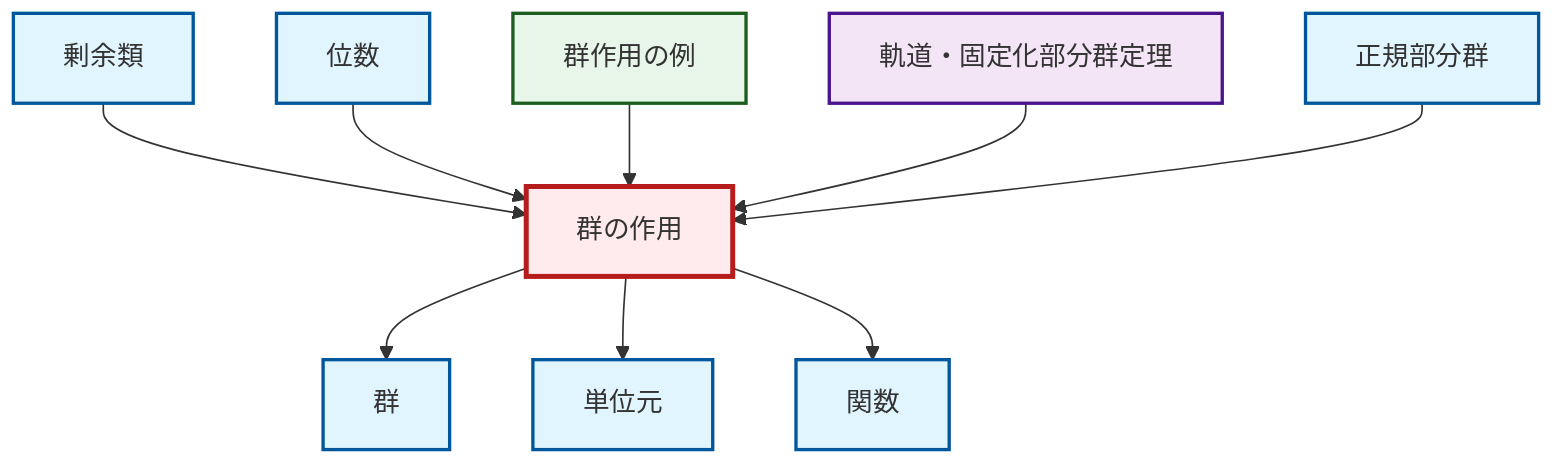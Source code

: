 graph TD
    classDef definition fill:#e1f5fe,stroke:#01579b,stroke-width:2px
    classDef theorem fill:#f3e5f5,stroke:#4a148c,stroke-width:2px
    classDef axiom fill:#fff3e0,stroke:#e65100,stroke-width:2px
    classDef example fill:#e8f5e9,stroke:#1b5e20,stroke-width:2px
    classDef current fill:#ffebee,stroke:#b71c1c,stroke-width:3px
    def-order["位数"]:::definition
    def-coset["剰余類"]:::definition
    thm-orbit-stabilizer["軌道・固定化部分群定理"]:::theorem
    def-normal-subgroup["正規部分群"]:::definition
    def-identity-element["単位元"]:::definition
    ex-group-action-examples["群作用の例"]:::example
    def-function["関数"]:::definition
    def-group-action["群の作用"]:::definition
    def-group["群"]:::definition
    def-coset --> def-group-action
    def-order --> def-group-action
    ex-group-action-examples --> def-group-action
    def-group-action --> def-group
    def-group-action --> def-identity-element
    def-group-action --> def-function
    thm-orbit-stabilizer --> def-group-action
    def-normal-subgroup --> def-group-action
    class def-group-action current